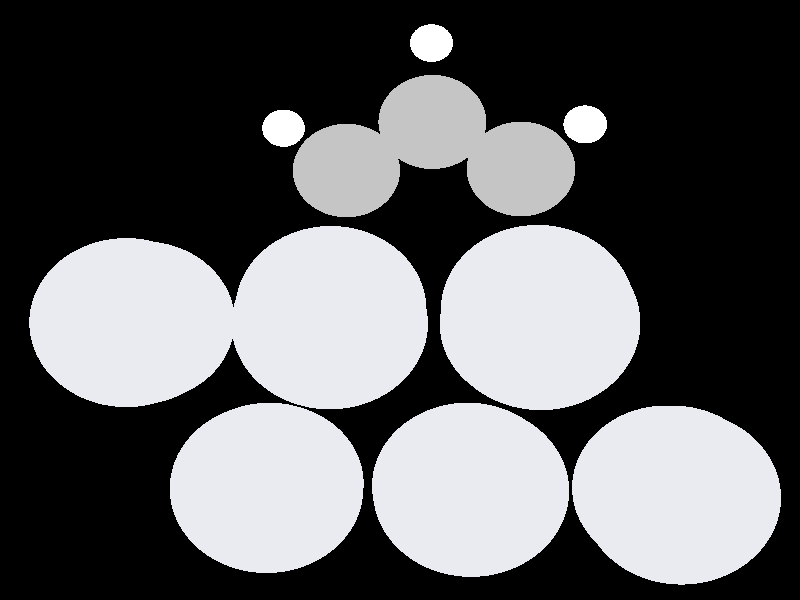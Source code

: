 #include "colors.inc"
#include "finish.inc"

global_settings {assumed_gamma 1 max_trace_level 6}
background {color White transmit 1.0}
camera {perspective
  right -9.32*x up 8.01*y
  direction 100.00*z
  location <0,0,100.00> look_at <0,0,0>}


light_source {<  2.00,   3.00,  40.00> color White
  area_light <0.70, 0, 0>, <0, 0.70, 0>, 3, 3
  adaptive 1 jitter}
// no fog
#declare simple = finish {phong 0.7}
#declare pale = finish {ambient 0.5 diffuse 0.85 roughness 0.001 specular 0.200 }
#declare intermediate = finish {ambient 0.3 diffuse 0.6 specular 0.1 roughness 0.04}
#declare vmd = finish {ambient 0.0 diffuse 0.65 phong 0.1 phong_size 40.0 specular 0.5 }
#declare jmol = finish {ambient 0.2 diffuse 0.6 specular 1 roughness 0.001 metallic}
#declare ase2 = finish {ambient 0.05 brilliance 3 diffuse 0.6 metallic specular 0.7 roughness 0.04 reflection 0.15}
#declare ase3 = finish {ambient 0.15 brilliance 2 diffuse 0.6 metallic specular 1.0 roughness 0.001 reflection 0.0}
#declare glass = finish {ambient 0.05 diffuse 0.3 specular 1.0 roughness 0.001}
#declare glass2 = finish {ambient 0.01 diffuse 0.3 specular 1.0 reflection 0.25 roughness 0.001}
#declare Rcell = 0.050;
#declare Rbond = 0.100;

#macro atom(LOC, R, COL, TRANS, FIN)
  sphere{LOC, R texture{pigment{color COL transmit TRANS} finish{FIN}}}
#end
#macro constrain(LOC, R, COL, TRANS FIN)
union{torus{R, Rcell rotate 45*z texture{pigment{color COL transmit TRANS} finish{FIN}}}
     torus{R, Rcell rotate -45*z texture{pigment{color COL transmit TRANS} finish{FIN}}}
     translate LOC}
#end

// no cell vertices
atom(< -1.62,  -2.66,  -8.54>, 1.16, rgb <0.82, 0.82, 0.88>, 0.0, ase3) // #0
atom(< -1.61,  -2.61,  -5.69>, 1.16, rgb <0.82, 0.82, 0.88>, 0.0, ase3) // #1
atom(< -1.60,  -2.59,  -2.90>, 1.16, rgb <0.82, 0.82, 0.88>, 0.0, ase3) // #2
atom(<  0.83,  -2.65,  -7.12>, 1.16, rgb <0.82, 0.82, 0.88>, 0.0, ase3) // #3
atom(<  0.82,  -2.59,  -4.28>, 1.16, rgb <0.82, 0.82, 0.88>, 0.0, ase3) // #4
atom(<  0.84,  -2.59,  -1.48>, 1.16, rgb <0.82, 0.82, 0.88>, 0.0, ase3) // #5
atom(<  3.28,  -2.65,  -5.71>, 1.16, rgb <0.82, 0.82, 0.88>, 0.0, ase3) // #6
atom(<  3.26,  -2.61,  -2.88>, 1.16, rgb <0.82, 0.82, 0.88>, 0.0, ase3) // #7
atom(<  3.28,  -2.64,  -0.05>, 1.16, rgb <0.82, 0.82, 0.88>, 0.0, ase3) // #8
atom(< -3.25,  -0.31,  -8.52>, 1.16, rgb <0.82, 0.82, 0.88>, 0.0, ase3) // #9
atom(< -3.26,  -0.32,  -5.69>, 1.16, rgb <0.82, 0.82, 0.88>, 0.0, ase3) // #10
atom(< -3.28,  -0.31,  -2.84>, 1.16, rgb <0.82, 0.82, 0.88>, 0.0, ase3) // #11
atom(< -0.82,  -0.32,  -7.11>, 1.16, rgb <0.82, 0.82, 0.88>, 0.0, ase3) // #12
atom(< -0.84,  -0.13,  -4.27>, 1.16, rgb <0.82, 0.82, 0.88>, 0.0, ase3) // #13
atom(< -0.83,  -0.32,  -1.40>, 1.16, rgb <0.82, 0.82, 0.88>, 0.0, ase3) // #14
atom(<  1.65,  -0.34,  -5.70>, 1.16, rgb <0.82, 0.82, 0.88>, 0.0, ase3) // #15
atom(<  1.65,  -0.13,  -2.83>, 1.16, rgb <0.82, 0.82, 0.88>, 0.0, ase3) // #16
atom(<  1.64,  -0.31,   0.00>, 1.16, rgb <0.82, 0.82, 0.88>, 0.0, ase3) // #17
atom(< -0.65,   1.80,  -4.17>, 0.65, rgb <0.56, 0.56, 0.56>, 0.0, ase3) // #18
atom(<  0.39,   2.46,  -3.52>, 0.65, rgb <0.56, 0.56, 0.56>, 0.0, ase3) // #19
atom(<  1.45,   1.80,  -2.90>, 0.65, rgb <0.56, 0.56, 0.56>, 0.0, ase3) // #20
atom(< -1.42,   2.40,  -4.65>, 0.26, rgb <1.00, 1.00, 1.00>, 0.0, ase3) // #21
atom(<  0.38,   3.55,  -3.51>, 0.26, rgb <1.00, 1.00, 1.00>, 0.0, ase3) // #22
atom(<  2.21,   2.40,  -2.41>, 0.26, rgb <1.00, 1.00, 1.00>, 0.0, ase3) // #23

// no constraints
